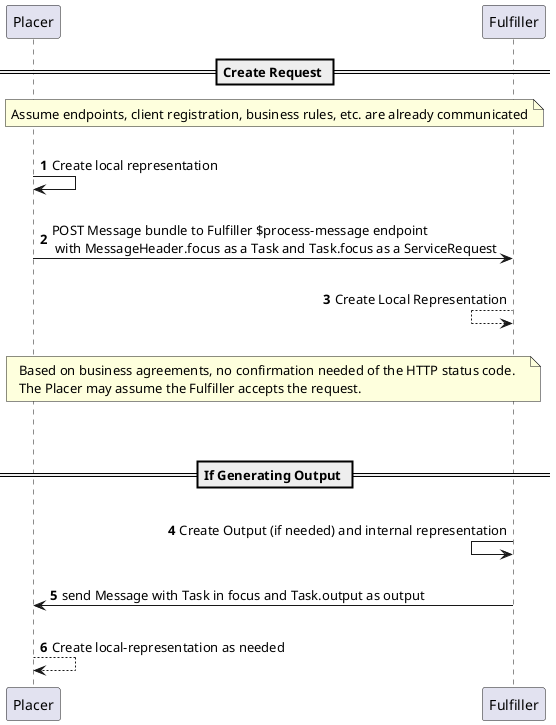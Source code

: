 @startuml
'skinparam svgDimensionStyle false
autonumber

== Create Request ==

note over Placer,Fulfiller
Assume endpoints, client registration, business rules, etc. are already communicated
end note

||20||

Placer -> Placer : Create local representation

||20||
Placer -> Fulfiller : POST Message bundle to Fulfiller $process-message endpoint\n with MessageHeader.focus as a Task and Task.focus as a ServiceRequest

||20||
Fulfiller <-- Fulfiller: Create Local Representation

||20||

note over Placer,Fulfiller
Based on business agreements, no confirmation needed of the HTTP status code. 
The Placer may assume the Fulfiller accepts the request. 
end note

||45||

== If Generating Output == 
||20||
Fulfiller <- Fulfiller : Create Output (if needed) and internal representation
||20||
Placer <- Fulfiller: send Message with Task in focus and Task.output as output
||20||
Placer --> Placer : Create local-representation as needed
@enduml
